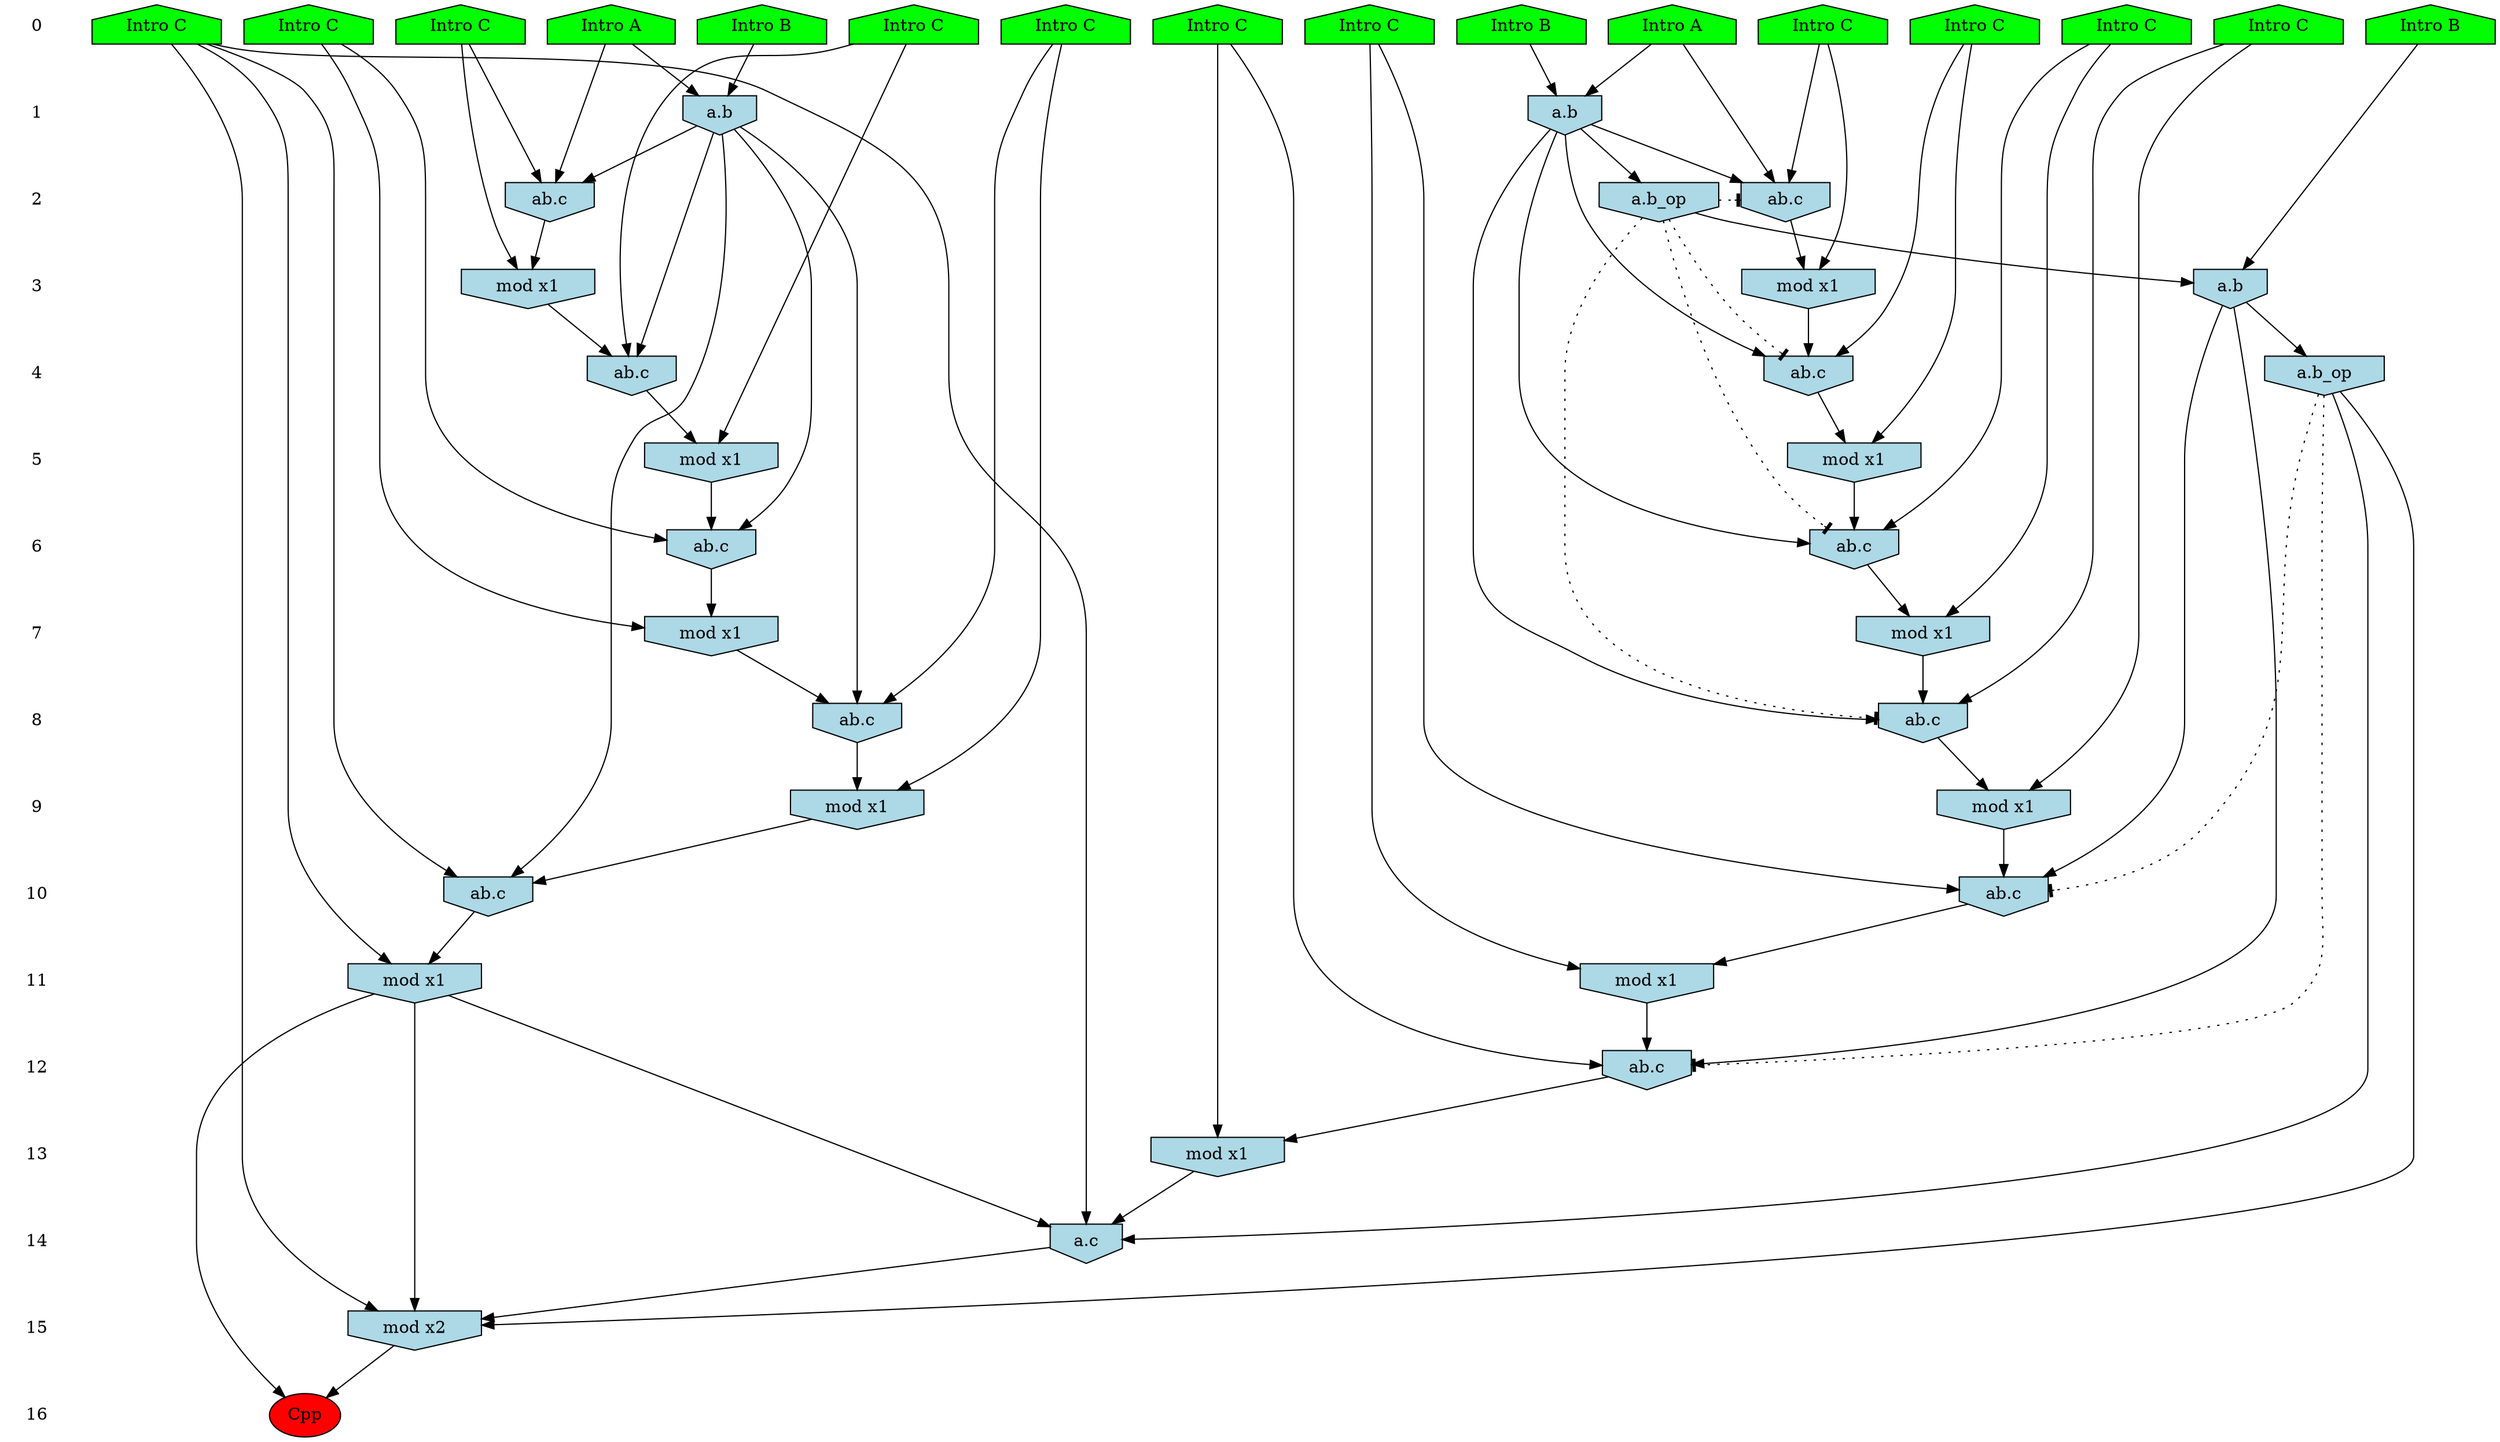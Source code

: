 /* Compression of 1 causal flows obtained in average at 1.412975E+01 t.u */
/* Compressed causal flows were: [2257] */
digraph G{
 ranksep=.5 ; 
{ rank = same ; "0" [shape=plaintext] ; node_1 [label ="Intro A", shape=house, style=filled, fillcolor=green] ;
node_2 [label ="Intro B", shape=house, style=filled, fillcolor=green] ;
node_3 [label ="Intro B", shape=house, style=filled, fillcolor=green] ;
node_4 [label ="Intro A", shape=house, style=filled, fillcolor=green] ;
node_5 [label ="Intro B", shape=house, style=filled, fillcolor=green] ;
node_6 [label ="Intro C", shape=house, style=filled, fillcolor=green] ;
node_7 [label ="Intro C", shape=house, style=filled, fillcolor=green] ;
node_8 [label ="Intro C", shape=house, style=filled, fillcolor=green] ;
node_9 [label ="Intro C", shape=house, style=filled, fillcolor=green] ;
node_10 [label ="Intro C", shape=house, style=filled, fillcolor=green] ;
node_11 [label ="Intro C", shape=house, style=filled, fillcolor=green] ;
node_12 [label ="Intro C", shape=house, style=filled, fillcolor=green] ;
node_13 [label ="Intro C", shape=house, style=filled, fillcolor=green] ;
node_14 [label ="Intro C", shape=house, style=filled, fillcolor=green] ;
node_15 [label ="Intro C", shape=house, style=filled, fillcolor=green] ;
node_16 [label ="Intro C", shape=house, style=filled, fillcolor=green] ;
}
{ rank = same ; "1" [shape=plaintext] ; node_17 [label="a.b", shape=invhouse, style=filled, fillcolor = lightblue] ;
node_23 [label="a.b", shape=invhouse, style=filled, fillcolor = lightblue] ;
}
{ rank = same ; "2" [shape=plaintext] ; node_18 [label="ab.c", shape=invhouse, style=filled, fillcolor = lightblue] ;
node_24 [label="ab.c", shape=invhouse, style=filled, fillcolor = lightblue] ;
node_30 [label="a.b_op", shape=invhouse, style=filled, fillcolor = lightblue] ;
}
{ rank = same ; "3" [shape=plaintext] ; node_19 [label="mod x1", shape=invhouse, style=filled, fillcolor = lightblue] ;
node_25 [label="mod x1", shape=invhouse, style=filled, fillcolor = lightblue] ;
node_34 [label="a.b", shape=invhouse, style=filled, fillcolor = lightblue] ;
}
{ rank = same ; "4" [shape=plaintext] ; node_20 [label="ab.c", shape=invhouse, style=filled, fillcolor = lightblue] ;
node_28 [label="ab.c", shape=invhouse, style=filled, fillcolor = lightblue] ;
node_43 [label="a.b_op", shape=invhouse, style=filled, fillcolor = lightblue] ;
}
{ rank = same ; "5" [shape=plaintext] ; node_21 [label="mod x1", shape=invhouse, style=filled, fillcolor = lightblue] ;
node_29 [label="mod x1", shape=invhouse, style=filled, fillcolor = lightblue] ;
}
{ rank = same ; "6" [shape=plaintext] ; node_22 [label="ab.c", shape=invhouse, style=filled, fillcolor = lightblue] ;
node_31 [label="ab.c", shape=invhouse, style=filled, fillcolor = lightblue] ;
}
{ rank = same ; "7" [shape=plaintext] ; node_26 [label="mod x1", shape=invhouse, style=filled, fillcolor = lightblue] ;
node_33 [label="mod x1", shape=invhouse, style=filled, fillcolor = lightblue] ;
}
{ rank = same ; "8" [shape=plaintext] ; node_27 [label="ab.c", shape=invhouse, style=filled, fillcolor = lightblue] ;
node_35 [label="ab.c", shape=invhouse, style=filled, fillcolor = lightblue] ;
}
{ rank = same ; "9" [shape=plaintext] ; node_32 [label="mod x1", shape=invhouse, style=filled, fillcolor = lightblue] ;
node_36 [label="mod x1", shape=invhouse, style=filled, fillcolor = lightblue] ;
}
{ rank = same ; "10" [shape=plaintext] ; node_37 [label="ab.c", shape=invhouse, style=filled, fillcolor = lightblue] ;
node_38 [label="ab.c", shape=invhouse, style=filled, fillcolor = lightblue] ;
}
{ rank = same ; "11" [shape=plaintext] ; node_39 [label="mod x1", shape=invhouse, style=filled, fillcolor = lightblue] ;
node_40 [label="mod x1", shape=invhouse, style=filled, fillcolor = lightblue] ;
}
{ rank = same ; "12" [shape=plaintext] ; node_41 [label="ab.c", shape=invhouse, style=filled, fillcolor = lightblue] ;
}
{ rank = same ; "13" [shape=plaintext] ; node_42 [label="mod x1", shape=invhouse, style=filled, fillcolor = lightblue] ;
}
{ rank = same ; "14" [shape=plaintext] ; node_44 [label="a.c", shape=invhouse, style=filled, fillcolor = lightblue] ;
}
{ rank = same ; "15" [shape=plaintext] ; node_45 [label="mod x2", shape=invhouse, style=filled, fillcolor = lightblue] ;
}
{ rank = same ; "16" [shape=plaintext] ; node_46 [label ="Cpp", style=filled, fillcolor=red] ;
}
"0" -> "1" [style="invis"]; 
"1" -> "2" [style="invis"]; 
"2" -> "3" [style="invis"]; 
"3" -> "4" [style="invis"]; 
"4" -> "5" [style="invis"]; 
"5" -> "6" [style="invis"]; 
"6" -> "7" [style="invis"]; 
"7" -> "8" [style="invis"]; 
"8" -> "9" [style="invis"]; 
"9" -> "10" [style="invis"]; 
"10" -> "11" [style="invis"]; 
"11" -> "12" [style="invis"]; 
"12" -> "13" [style="invis"]; 
"13" -> "14" [style="invis"]; 
"14" -> "15" [style="invis"]; 
"15" -> "16" [style="invis"]; 
node_1 -> node_17
node_3 -> node_17
node_1 -> node_18
node_10 -> node_18
node_17 -> node_18
node_10 -> node_19
node_18 -> node_19
node_15 -> node_20
node_17 -> node_20
node_19 -> node_20
node_15 -> node_21
node_20 -> node_21
node_9 -> node_22
node_17 -> node_22
node_21 -> node_22
node_4 -> node_23
node_5 -> node_23
node_4 -> node_24
node_8 -> node_24
node_23 -> node_24
node_8 -> node_25
node_24 -> node_25
node_9 -> node_26
node_22 -> node_26
node_6 -> node_27
node_17 -> node_27
node_26 -> node_27
node_14 -> node_28
node_23 -> node_28
node_25 -> node_28
node_14 -> node_29
node_28 -> node_29
node_17 -> node_30
node_11 -> node_31
node_23 -> node_31
node_29 -> node_31
node_6 -> node_32
node_27 -> node_32
node_11 -> node_33
node_31 -> node_33
node_2 -> node_34
node_30 -> node_34
node_7 -> node_35
node_23 -> node_35
node_33 -> node_35
node_7 -> node_36
node_35 -> node_36
node_13 -> node_37
node_32 -> node_37
node_34 -> node_37
node_16 -> node_38
node_23 -> node_38
node_36 -> node_38
node_13 -> node_39
node_37 -> node_39
node_16 -> node_40
node_38 -> node_40
node_12 -> node_41
node_34 -> node_41
node_39 -> node_41
node_12 -> node_42
node_41 -> node_42
node_34 -> node_43
node_16 -> node_44
node_40 -> node_44
node_42 -> node_44
node_43 -> node_44
node_16 -> node_45
node_40 -> node_45
node_43 -> node_45
node_44 -> node_45
node_40 -> node_46
node_45 -> node_46
node_30 -> node_27 [style=dotted, arrowhead = tee] 
node_30 -> node_22 [style=dotted, arrowhead = tee] 
node_30 -> node_20 [style=dotted, arrowhead = tee] 
node_30 -> node_18 [style=dotted, arrowhead = tee] 
node_43 -> node_41 [style=dotted, arrowhead = tee] 
node_43 -> node_37 [style=dotted, arrowhead = tee] 
}
/*
 Dot generation time: 0.000217
*/